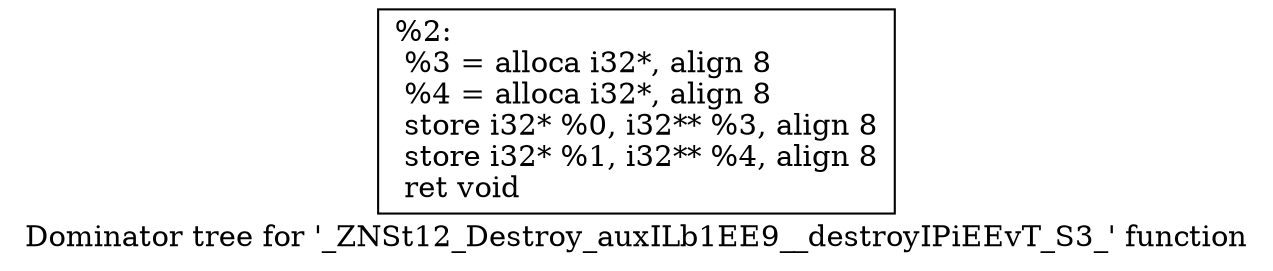 digraph "Dominator tree for '_ZNSt12_Destroy_auxILb1EE9__destroyIPiEEvT_S3_' function" {
	label="Dominator tree for '_ZNSt12_Destroy_auxILb1EE9__destroyIPiEEvT_S3_' function";

	Node0x1473ed0 [shape=record,label="{%2:\l  %3 = alloca i32*, align 8\l  %4 = alloca i32*, align 8\l  store i32* %0, i32** %3, align 8\l  store i32* %1, i32** %4, align 8\l  ret void\l}"];
}
